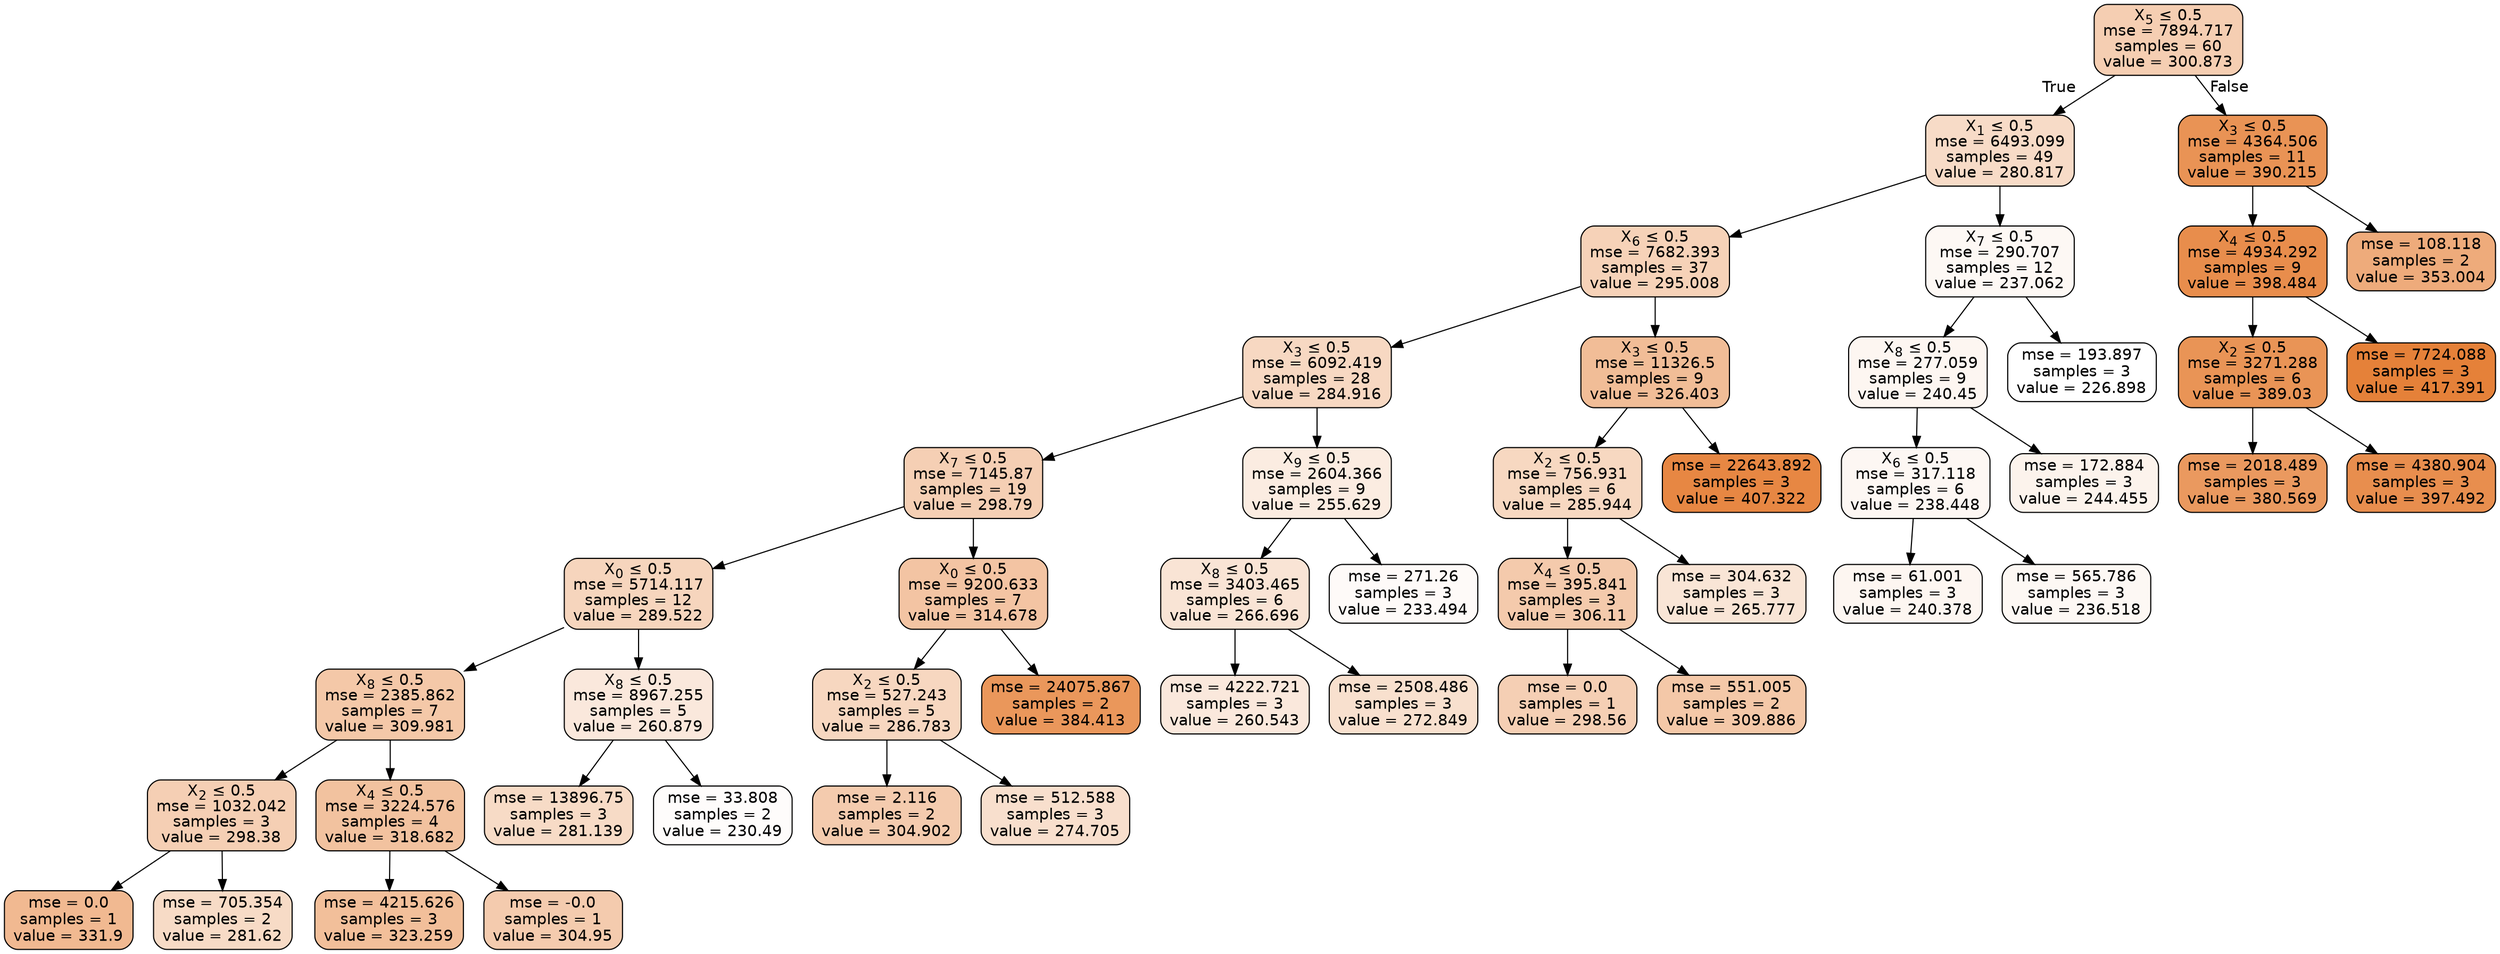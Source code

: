 digraph Tree {
node [shape=box, style="filled, rounded", color="black", fontname=helvetica] ;
edge [fontname=helvetica] ;
0 [label=<X<SUB>5</SUB> &le; 0.5<br/>mse = 7894.717<br/>samples = 60<br/>value = 300.873>, fillcolor="#e5813963"] ;
1 [label=<X<SUB>1</SUB> &le; 0.5<br/>mse = 6493.099<br/>samples = 49<br/>value = 280.817>, fillcolor="#e5813948"] ;
0 -> 1 [labeldistance=2.5, labelangle=45, headlabel="True"] ;
2 [label=<X<SUB>6</SUB> &le; 0.5<br/>mse = 7682.393<br/>samples = 37<br/>value = 295.008>, fillcolor="#e581395b"] ;
1 -> 2 ;
3 [label=<X<SUB>3</SUB> &le; 0.5<br/>mse = 6092.419<br/>samples = 28<br/>value = 284.916>, fillcolor="#e581394e"] ;
2 -> 3 ;
4 [label=<X<SUB>7</SUB> &le; 0.5<br/>mse = 7145.87<br/>samples = 19<br/>value = 298.79>, fillcolor="#e5813960"] ;
3 -> 4 ;
5 [label=<X<SUB>0</SUB> &le; 0.5<br/>mse = 5714.117<br/>samples = 12<br/>value = 289.522>, fillcolor="#e5813954"] ;
4 -> 5 ;
6 [label=<X<SUB>8</SUB> &le; 0.5<br/>mse = 2385.862<br/>samples = 7<br/>value = 309.981>, fillcolor="#e581396f"] ;
5 -> 6 ;
7 [label=<X<SUB>2</SUB> &le; 0.5<br/>mse = 1032.042<br/>samples = 3<br/>value = 298.38>, fillcolor="#e5813960"] ;
6 -> 7 ;
8 [label=<mse = 0.0<br/>samples = 1<br/>value = 331.9>, fillcolor="#e581398d"] ;
7 -> 8 ;
9 [label=<mse = 705.354<br/>samples = 2<br/>value = 281.62>, fillcolor="#e5813949"] ;
7 -> 9 ;
10 [label=<X<SUB>4</SUB> &le; 0.5<br/>mse = 3224.576<br/>samples = 4<br/>value = 318.682>, fillcolor="#e581397b"] ;
6 -> 10 ;
11 [label=<mse = 4215.626<br/>samples = 3<br/>value = 323.259>, fillcolor="#e5813981"] ;
10 -> 11 ;
12 [label=<mse = -0.0<br/>samples = 1<br/>value = 304.95>, fillcolor="#e5813968"] ;
10 -> 12 ;
13 [label=<X<SUB>8</SUB> &le; 0.5<br/>mse = 8967.255<br/>samples = 5<br/>value = 260.879>, fillcolor="#e581392d"] ;
5 -> 13 ;
14 [label=<mse = 13896.75<br/>samples = 3<br/>value = 281.139>, fillcolor="#e5813949"] ;
13 -> 14 ;
15 [label=<mse = 33.808<br/>samples = 2<br/>value = 230.49>, fillcolor="#e5813905"] ;
13 -> 15 ;
16 [label=<X<SUB>0</SUB> &le; 0.5<br/>mse = 9200.633<br/>samples = 7<br/>value = 314.678>, fillcolor="#e5813976"] ;
4 -> 16 ;
17 [label=<X<SUB>2</SUB> &le; 0.5<br/>mse = 527.243<br/>samples = 5<br/>value = 286.783>, fillcolor="#e5813950"] ;
16 -> 17 ;
18 [label=<mse = 2.116<br/>samples = 2<br/>value = 304.902>, fillcolor="#e5813968"] ;
17 -> 18 ;
19 [label=<mse = 512.588<br/>samples = 3<br/>value = 274.705>, fillcolor="#e5813940"] ;
17 -> 19 ;
20 [label=<mse = 24075.867<br/>samples = 2<br/>value = 384.413>, fillcolor="#e58139d3"] ;
16 -> 20 ;
21 [label=<X<SUB>9</SUB> &le; 0.5<br/>mse = 2604.366<br/>samples = 9<br/>value = 255.629>, fillcolor="#e5813926"] ;
3 -> 21 ;
22 [label=<X<SUB>8</SUB> &le; 0.5<br/>mse = 3403.465<br/>samples = 6<br/>value = 266.696>, fillcolor="#e5813935"] ;
21 -> 22 ;
23 [label=<mse = 4222.721<br/>samples = 3<br/>value = 260.543>, fillcolor="#e581392d"] ;
22 -> 23 ;
24 [label=<mse = 2508.486<br/>samples = 3<br/>value = 272.849>, fillcolor="#e581393e"] ;
22 -> 24 ;
25 [label=<mse = 271.26<br/>samples = 3<br/>value = 233.494>, fillcolor="#e5813909"] ;
21 -> 25 ;
26 [label=<X<SUB>3</SUB> &le; 0.5<br/>mse = 11326.5<br/>samples = 9<br/>value = 326.403>, fillcolor="#e5813985"] ;
2 -> 26 ;
27 [label=<X<SUB>2</SUB> &le; 0.5<br/>mse = 756.931<br/>samples = 6<br/>value = 285.944>, fillcolor="#e581394f"] ;
26 -> 27 ;
28 [label=<X<SUB>4</SUB> &le; 0.5<br/>mse = 395.841<br/>samples = 3<br/>value = 306.11>, fillcolor="#e581396a"] ;
27 -> 28 ;
29 [label=<mse = 0.0<br/>samples = 1<br/>value = 298.56>, fillcolor="#e5813960"] ;
28 -> 29 ;
30 [label=<mse = 551.005<br/>samples = 2<br/>value = 309.886>, fillcolor="#e581396f"] ;
28 -> 30 ;
31 [label=<mse = 304.632<br/>samples = 3<br/>value = 265.777>, fillcolor="#e5813934"] ;
27 -> 31 ;
32 [label=<mse = 22643.892<br/>samples = 3<br/>value = 407.322>, fillcolor="#e58139f2"] ;
26 -> 32 ;
33 [label=<X<SUB>7</SUB> &le; 0.5<br/>mse = 290.707<br/>samples = 12<br/>value = 237.062>, fillcolor="#e581390e"] ;
1 -> 33 ;
34 [label=<X<SUB>8</SUB> &le; 0.5<br/>mse = 277.059<br/>samples = 9<br/>value = 240.45>, fillcolor="#e5813912"] ;
33 -> 34 ;
35 [label=<X<SUB>6</SUB> &le; 0.5<br/>mse = 317.118<br/>samples = 6<br/>value = 238.448>, fillcolor="#e581390f"] ;
34 -> 35 ;
36 [label=<mse = 61.001<br/>samples = 3<br/>value = 240.378>, fillcolor="#e5813912"] ;
35 -> 36 ;
37 [label=<mse = 565.786<br/>samples = 3<br/>value = 236.518>, fillcolor="#e581390d"] ;
35 -> 37 ;
38 [label=<mse = 172.884<br/>samples = 3<br/>value = 244.455>, fillcolor="#e5813918"] ;
34 -> 38 ;
39 [label=<mse = 193.897<br/>samples = 3<br/>value = 226.898>, fillcolor="#e5813900"] ;
33 -> 39 ;
40 [label=<X<SUB>3</SUB> &le; 0.5<br/>mse = 4364.506<br/>samples = 11<br/>value = 390.215>, fillcolor="#e58139db"] ;
0 -> 40 [labeldistance=2.5, labelangle=-45, headlabel="False"] ;
41 [label=<X<SUB>4</SUB> &le; 0.5<br/>mse = 4934.292<br/>samples = 9<br/>value = 398.484>, fillcolor="#e58139e6"] ;
40 -> 41 ;
42 [label=<X<SUB>2</SUB> &le; 0.5<br/>mse = 3271.288<br/>samples = 6<br/>value = 389.03>, fillcolor="#e58139d9"] ;
41 -> 42 ;
43 [label=<mse = 2018.489<br/>samples = 3<br/>value = 380.569>, fillcolor="#e58139ce"] ;
42 -> 43 ;
44 [label=<mse = 4380.904<br/>samples = 3<br/>value = 397.492>, fillcolor="#e58139e4"] ;
42 -> 44 ;
45 [label=<mse = 7724.088<br/>samples = 3<br/>value = 417.391>, fillcolor="#e58139ff"] ;
41 -> 45 ;
46 [label=<mse = 108.118<br/>samples = 2<br/>value = 353.004>, fillcolor="#e58139a9"] ;
40 -> 46 ;
}